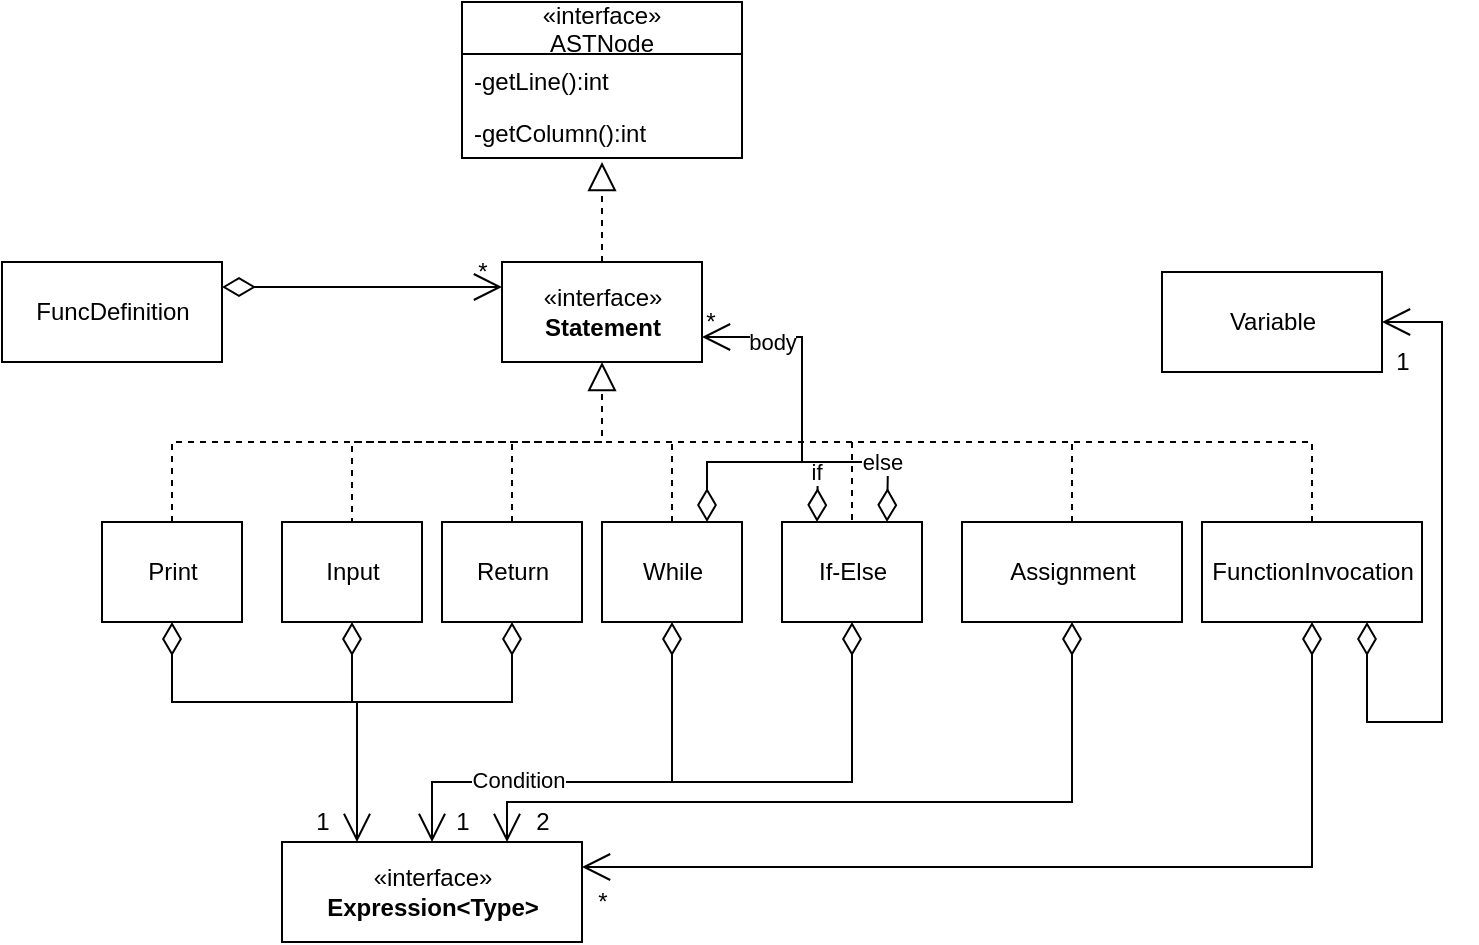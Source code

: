 <mxfile version="17.4.2" type="device"><diagram id="gVSPGIz1PMwe_ftEAjC5" name="Page-1"><mxGraphModel dx="789" dy="1578" grid="1" gridSize="10" guides="1" tooltips="1" connect="1" arrows="1" fold="1" page="1" pageScale="1" pageWidth="827" pageHeight="1169" math="0" shadow="0"><root><mxCell id="0"/><mxCell id="1" parent="0"/><mxCell id="TkAfwVdGsT7J8YaqJi54-3" value="FuncDefinition" style="html=1;" vertex="1" parent="1"><mxGeometry x="70" y="180" width="110" height="50" as="geometry"/></mxCell><mxCell id="TkAfwVdGsT7J8YaqJi54-9" value="«interface»&lt;br&gt;&lt;b&gt;Statement&lt;/b&gt;" style="html=1;" vertex="1" parent="1"><mxGeometry x="320" y="180" width="100" height="50" as="geometry"/></mxCell><mxCell id="TkAfwVdGsT7J8YaqJi54-12" value="«interface»&lt;br&gt;&lt;b&gt;Expression&amp;lt;Type&amp;gt;&lt;/b&gt;" style="html=1;" vertex="1" parent="1"><mxGeometry x="210" y="470" width="150" height="50" as="geometry"/></mxCell><mxCell id="TkAfwVdGsT7J8YaqJi54-13" value="Assignment" style="html=1;" vertex="1" parent="1"><mxGeometry x="550" y="310" width="110" height="50" as="geometry"/></mxCell><mxCell id="TkAfwVdGsT7J8YaqJi54-14" value="If-Else" style="html=1;" vertex="1" parent="1"><mxGeometry x="460" y="310" width="70" height="50" as="geometry"/></mxCell><mxCell id="TkAfwVdGsT7J8YaqJi54-15" value="While" style="html=1;" vertex="1" parent="1"><mxGeometry x="370" y="310" width="70" height="50" as="geometry"/></mxCell><mxCell id="TkAfwVdGsT7J8YaqJi54-16" value="" style="endArrow=block;dashed=1;endFill=0;endSize=12;html=1;rounded=0;entryX=0.5;entryY=1.077;entryDx=0;entryDy=0;exitX=0.5;exitY=0;exitDx=0;exitDy=0;entryPerimeter=0;" edge="1" parent="1" source="TkAfwVdGsT7J8YaqJi54-9" target="TkAfwVdGsT7J8YaqJi54-107"><mxGeometry width="160" relative="1" as="geometry"><mxPoint x="210" y="170" as="sourcePoint"/><mxPoint x="370" y="50" as="targetPoint"/></mxGeometry></mxCell><mxCell id="TkAfwVdGsT7J8YaqJi54-18" value="Return" style="html=1;" vertex="1" parent="1"><mxGeometry x="290" y="310" width="70" height="50" as="geometry"/></mxCell><mxCell id="TkAfwVdGsT7J8YaqJi54-23" value="Print" style="html=1;" vertex="1" parent="1"><mxGeometry x="120" y="310" width="70" height="50" as="geometry"/></mxCell><mxCell id="TkAfwVdGsT7J8YaqJi54-24" value="Input" style="html=1;" vertex="1" parent="1"><mxGeometry x="210" y="310" width="70" height="50" as="geometry"/></mxCell><mxCell id="TkAfwVdGsT7J8YaqJi54-26" value="" style="endArrow=block;dashed=1;endFill=0;endSize=12;html=1;rounded=0;entryX=0.5;entryY=1;entryDx=0;entryDy=0;exitX=0.5;exitY=0;exitDx=0;exitDy=0;" edge="1" parent="1" source="TkAfwVdGsT7J8YaqJi54-23" target="TkAfwVdGsT7J8YaqJi54-9"><mxGeometry width="160" relative="1" as="geometry"><mxPoint x="380" y="190" as="sourcePoint"/><mxPoint x="380" y="60" as="targetPoint"/><Array as="points"><mxPoint x="155" y="270"/><mxPoint x="370" y="270"/></Array></mxGeometry></mxCell><mxCell id="TkAfwVdGsT7J8YaqJi54-27" value="" style="endArrow=none;dashed=1;html=1;rounded=0;exitX=0.5;exitY=0;exitDx=0;exitDy=0;entryX=0.5;entryY=0;entryDx=0;entryDy=0;" edge="1" parent="1" source="TkAfwVdGsT7J8YaqJi54-35" target="TkAfwVdGsT7J8YaqJi54-24"><mxGeometry width="50" height="50" relative="1" as="geometry"><mxPoint x="725" y="310" as="sourcePoint"/><mxPoint x="190" y="330" as="targetPoint"/><Array as="points"><mxPoint x="725" y="310"/><mxPoint x="725" y="270"/><mxPoint x="245" y="270"/></Array></mxGeometry></mxCell><mxCell id="TkAfwVdGsT7J8YaqJi54-28" value="" style="endArrow=none;dashed=1;html=1;rounded=0;exitX=0.5;exitY=0;exitDx=0;exitDy=0;" edge="1" parent="1" source="TkAfwVdGsT7J8YaqJi54-18"><mxGeometry width="50" height="50" relative="1" as="geometry"><mxPoint x="140" y="380" as="sourcePoint"/><mxPoint x="325" y="270" as="targetPoint"/></mxGeometry></mxCell><mxCell id="TkAfwVdGsT7J8YaqJi54-29" value="" style="endArrow=none;dashed=1;html=1;rounded=0;entryX=0.5;entryY=0;entryDx=0;entryDy=0;" edge="1" parent="1" target="TkAfwVdGsT7J8YaqJi54-14"><mxGeometry width="50" height="50" relative="1" as="geometry"><mxPoint x="495" y="270" as="sourcePoint"/><mxPoint x="335" y="280" as="targetPoint"/></mxGeometry></mxCell><mxCell id="TkAfwVdGsT7J8YaqJi54-30" value="" style="endArrow=none;dashed=1;html=1;rounded=0;exitX=0.5;exitY=0;exitDx=0;exitDy=0;" edge="1" parent="1" source="TkAfwVdGsT7J8YaqJi54-13"><mxGeometry width="50" height="50" relative="1" as="geometry"><mxPoint x="345" y="330" as="sourcePoint"/><mxPoint x="605" y="270" as="targetPoint"/></mxGeometry></mxCell><mxCell id="TkAfwVdGsT7J8YaqJi54-31" value="" style="endArrow=none;dashed=1;html=1;rounded=0;exitX=0.5;exitY=0;exitDx=0;exitDy=0;" edge="1" parent="1" source="TkAfwVdGsT7J8YaqJi54-15"><mxGeometry width="50" height="50" relative="1" as="geometry"><mxPoint x="355" y="340" as="sourcePoint"/><mxPoint x="405" y="270" as="targetPoint"/></mxGeometry></mxCell><mxCell id="TkAfwVdGsT7J8YaqJi54-35" value="FunctionInvocation" style="html=1;" vertex="1" parent="1"><mxGeometry x="670" y="310" width="110" height="50" as="geometry"/></mxCell><mxCell id="TkAfwVdGsT7J8YaqJi54-44" value="" style="endArrow=open;html=1;endSize=12;startArrow=diamondThin;startSize=14;startFill=0;edgeStyle=orthogonalEdgeStyle;align=left;verticalAlign=bottom;rounded=0;exitX=0.5;exitY=1;exitDx=0;exitDy=0;entryX=0.25;entryY=0;entryDx=0;entryDy=0;" edge="1" parent="1" source="TkAfwVdGsT7J8YaqJi54-23" target="TkAfwVdGsT7J8YaqJi54-12"><mxGeometry x="-1" y="3" relative="1" as="geometry"><mxPoint x="210" y="450" as="sourcePoint"/><mxPoint x="370" y="450" as="targetPoint"/><Array as="points"><mxPoint x="155" y="400"/><mxPoint x="247" y="400"/></Array></mxGeometry></mxCell><mxCell id="TkAfwVdGsT7J8YaqJi54-45" value="" style="endArrow=diamondThin;endFill=0;endSize=14;html=1;rounded=0;entryX=0.5;entryY=1;entryDx=0;entryDy=0;" edge="1" parent="1" target="TkAfwVdGsT7J8YaqJi54-24"><mxGeometry width="160" relative="1" as="geometry"><mxPoint x="170" y="400" as="sourcePoint"/><mxPoint x="370" y="450" as="targetPoint"/><Array as="points"><mxPoint x="245" y="400"/><mxPoint x="245" y="390"/></Array></mxGeometry></mxCell><mxCell id="TkAfwVdGsT7J8YaqJi54-46" value="" style="endArrow=diamondThin;endFill=0;endSize=14;html=1;rounded=0;entryX=0.5;entryY=1;entryDx=0;entryDy=0;" edge="1" parent="1" target="TkAfwVdGsT7J8YaqJi54-18"><mxGeometry width="160" relative="1" as="geometry"><mxPoint x="248" y="400" as="sourcePoint"/><mxPoint x="322.5" y="365" as="targetPoint"/><Array as="points"><mxPoint x="325" y="400"/></Array></mxGeometry></mxCell><mxCell id="TkAfwVdGsT7J8YaqJi54-47" value="" style="endArrow=open;html=1;endSize=12;startArrow=diamondThin;startSize=14;startFill=0;edgeStyle=orthogonalEdgeStyle;align=left;verticalAlign=bottom;rounded=0;exitX=0.5;exitY=1;exitDx=0;exitDy=0;entryX=0.5;entryY=0;entryDx=0;entryDy=0;" edge="1" parent="1" source="TkAfwVdGsT7J8YaqJi54-15" target="TkAfwVdGsT7J8YaqJi54-12"><mxGeometry x="-1" y="3" relative="1" as="geometry"><mxPoint x="165" y="370" as="sourcePoint"/><mxPoint x="257.5" y="480" as="targetPoint"/><Array as="points"><mxPoint x="405" y="440"/><mxPoint x="285" y="440"/></Array></mxGeometry></mxCell><mxCell id="TkAfwVdGsT7J8YaqJi54-48" value="" style="endArrow=diamondThin;endFill=0;endSize=14;html=1;rounded=0;entryX=0.5;entryY=1;entryDx=0;entryDy=0;" edge="1" parent="1" target="TkAfwVdGsT7J8YaqJi54-14"><mxGeometry width="160" relative="1" as="geometry"><mxPoint x="310" y="440" as="sourcePoint"/><mxPoint x="335" y="370" as="targetPoint"/><Array as="points"><mxPoint x="495" y="440"/></Array></mxGeometry></mxCell><mxCell id="TkAfwVdGsT7J8YaqJi54-49" value="Condition" style="edgeLabel;html=1;align=center;verticalAlign=middle;resizable=0;points=[];" vertex="1" connectable="0" parent="TkAfwVdGsT7J8YaqJi54-48"><mxGeometry x="-0.864" y="1" relative="1" as="geometry"><mxPoint as="offset"/></mxGeometry></mxCell><mxCell id="TkAfwVdGsT7J8YaqJi54-50" value="1" style="text;html=1;align=center;verticalAlign=middle;resizable=0;points=[];autosize=1;strokeColor=none;fillColor=none;" vertex="1" parent="1"><mxGeometry x="290" y="450" width="20" height="20" as="geometry"/></mxCell><mxCell id="TkAfwVdGsT7J8YaqJi54-51" value="" style="endArrow=open;html=1;endSize=12;startArrow=diamondThin;startSize=14;startFill=0;edgeStyle=orthogonalEdgeStyle;align=left;verticalAlign=bottom;rounded=0;exitX=0.5;exitY=1;exitDx=0;exitDy=0;entryX=0.75;entryY=0;entryDx=0;entryDy=0;" edge="1" parent="1" source="TkAfwVdGsT7J8YaqJi54-13" target="TkAfwVdGsT7J8YaqJi54-12"><mxGeometry x="-1" y="3" relative="1" as="geometry"><mxPoint x="415" y="370" as="sourcePoint"/><mxPoint x="295" y="480" as="targetPoint"/><Array as="points"><mxPoint x="605" y="450"/><mxPoint x="323" y="450"/></Array></mxGeometry></mxCell><mxCell id="TkAfwVdGsT7J8YaqJi54-52" value="1" style="text;html=1;align=center;verticalAlign=middle;resizable=0;points=[];autosize=1;strokeColor=none;fillColor=none;" vertex="1" parent="1"><mxGeometry x="220" y="450" width="20" height="20" as="geometry"/></mxCell><mxCell id="TkAfwVdGsT7J8YaqJi54-53" value="2" style="text;html=1;align=center;verticalAlign=middle;resizable=0;points=[];autosize=1;strokeColor=none;fillColor=none;" vertex="1" parent="1"><mxGeometry x="330" y="450" width="20" height="20" as="geometry"/></mxCell><mxCell id="TkAfwVdGsT7J8YaqJi54-54" value="" style="endArrow=open;html=1;endSize=12;startArrow=diamondThin;startSize=14;startFill=0;edgeStyle=orthogonalEdgeStyle;align=left;verticalAlign=bottom;rounded=0;exitX=0.75;exitY=0;exitDx=0;exitDy=0;entryX=1;entryY=0.75;entryDx=0;entryDy=0;" edge="1" parent="1" source="TkAfwVdGsT7J8YaqJi54-15" target="TkAfwVdGsT7J8YaqJi54-9"><mxGeometry x="-1" y="3" relative="1" as="geometry"><mxPoint x="615" y="370" as="sourcePoint"/><mxPoint x="332.5" y="480" as="targetPoint"/><Array as="points"><mxPoint x="423" y="280"/><mxPoint x="470" y="280"/><mxPoint x="470" y="218"/></Array></mxGeometry></mxCell><mxCell id="TkAfwVdGsT7J8YaqJi54-55" value="body" style="edgeLabel;html=1;align=center;verticalAlign=middle;resizable=0;points=[];" vertex="1" connectable="0" parent="TkAfwVdGsT7J8YaqJi54-54"><mxGeometry x="0.622" y="1" relative="1" as="geometry"><mxPoint x="-1" y="1" as="offset"/></mxGeometry></mxCell><mxCell id="TkAfwVdGsT7J8YaqJi54-56" value="" style="endArrow=diamondThin;endFill=0;endSize=14;html=1;rounded=0;entryX=0.25;entryY=0;entryDx=0;entryDy=0;" edge="1" parent="1" target="TkAfwVdGsT7J8YaqJi54-14"><mxGeometry width="160" relative="1" as="geometry"><mxPoint x="470" y="280" as="sourcePoint"/><mxPoint x="505" y="370" as="targetPoint"/><Array as="points"><mxPoint x="478" y="280"/></Array></mxGeometry></mxCell><mxCell id="TkAfwVdGsT7J8YaqJi54-57" value="if" style="edgeLabel;html=1;align=center;verticalAlign=middle;resizable=0;points=[];" vertex="1" connectable="0" parent="TkAfwVdGsT7J8YaqJi54-56"><mxGeometry x="-0.308" y="-1" relative="1" as="geometry"><mxPoint as="offset"/></mxGeometry></mxCell><mxCell id="TkAfwVdGsT7J8YaqJi54-58" value="" style="endArrow=diamondThin;endFill=0;endSize=14;html=1;rounded=0;entryX=0.75;entryY=0;entryDx=0;entryDy=0;" edge="1" parent="1" target="TkAfwVdGsT7J8YaqJi54-14"><mxGeometry width="160" relative="1" as="geometry"><mxPoint x="470" y="280" as="sourcePoint"/><mxPoint x="487.5" y="320" as="targetPoint"/><Array as="points"><mxPoint x="513" y="280"/></Array></mxGeometry></mxCell><mxCell id="TkAfwVdGsT7J8YaqJi54-59" value="else" style="edgeLabel;html=1;align=center;verticalAlign=middle;resizable=0;points=[];" vertex="1" connectable="0" parent="TkAfwVdGsT7J8YaqJi54-58"><mxGeometry x="0.449" relative="1" as="geometry"><mxPoint x="-3" y="-10" as="offset"/></mxGeometry></mxCell><mxCell id="TkAfwVdGsT7J8YaqJi54-60" value="*" style="text;html=1;align=center;verticalAlign=middle;resizable=0;points=[];autosize=1;strokeColor=none;fillColor=none;" vertex="1" parent="1"><mxGeometry x="414" y="200" width="20" height="20" as="geometry"/></mxCell><mxCell id="TkAfwVdGsT7J8YaqJi54-96" value="" style="endArrow=open;html=1;endSize=12;startArrow=diamondThin;startSize=14;startFill=0;edgeStyle=orthogonalEdgeStyle;align=left;verticalAlign=bottom;rounded=0;entryX=0;entryY=0.25;entryDx=0;entryDy=0;exitX=1;exitY=0.25;exitDx=0;exitDy=0;" edge="1" parent="1" source="TkAfwVdGsT7J8YaqJi54-3" target="TkAfwVdGsT7J8YaqJi54-9"><mxGeometry x="-0.976" y="12" relative="1" as="geometry"><mxPoint x="280" y="150" as="sourcePoint"/><mxPoint x="172.09" y="204.9" as="targetPoint"/><Array as="points"><mxPoint x="200" y="192"/><mxPoint x="250" y="192"/></Array><mxPoint as="offset"/></mxGeometry></mxCell><mxCell id="TkAfwVdGsT7J8YaqJi54-97" value="*" style="text;html=1;align=center;verticalAlign=middle;resizable=0;points=[];autosize=1;strokeColor=none;fillColor=none;" vertex="1" parent="1"><mxGeometry x="300" y="175" width="20" height="20" as="geometry"/></mxCell><mxCell id="TkAfwVdGsT7J8YaqJi54-105" value="«interface»&#10;ASTNode" style="swimlane;fontStyle=0;childLayout=stackLayout;horizontal=1;startSize=26;fillColor=none;horizontalStack=0;resizeParent=1;resizeParentMax=0;resizeLast=0;collapsible=1;marginBottom=0;" vertex="1" parent="1"><mxGeometry x="300" y="50" width="140" height="78" as="geometry"/></mxCell><mxCell id="TkAfwVdGsT7J8YaqJi54-106" value="-getLine():int" style="text;strokeColor=none;fillColor=none;align=left;verticalAlign=top;spacingLeft=4;spacingRight=4;overflow=hidden;rotatable=0;points=[[0,0.5],[1,0.5]];portConstraint=eastwest;" vertex="1" parent="TkAfwVdGsT7J8YaqJi54-105"><mxGeometry y="26" width="140" height="26" as="geometry"/></mxCell><mxCell id="TkAfwVdGsT7J8YaqJi54-107" value="-getColumn():int" style="text;strokeColor=none;fillColor=none;align=left;verticalAlign=top;spacingLeft=4;spacingRight=4;overflow=hidden;rotatable=0;points=[[0,0.5],[1,0.5]];portConstraint=eastwest;" vertex="1" parent="TkAfwVdGsT7J8YaqJi54-105"><mxGeometry y="52" width="140" height="26" as="geometry"/></mxCell><mxCell id="TkAfwVdGsT7J8YaqJi54-140" value="" style="endArrow=open;html=1;endSize=12;startArrow=diamondThin;startSize=14;startFill=0;edgeStyle=orthogonalEdgeStyle;align=left;verticalAlign=bottom;rounded=0;exitX=0.5;exitY=1;exitDx=0;exitDy=0;entryX=1;entryY=0.25;entryDx=0;entryDy=0;" edge="1" parent="1" source="TkAfwVdGsT7J8YaqJi54-35" target="TkAfwVdGsT7J8YaqJi54-12"><mxGeometry x="-1" y="3" relative="1" as="geometry"><mxPoint x="615" y="370" as="sourcePoint"/><mxPoint x="332.5" y="480" as="targetPoint"/><Array as="points"><mxPoint x="725" y="483"/></Array></mxGeometry></mxCell><mxCell id="TkAfwVdGsT7J8YaqJi54-141" value="*" style="text;html=1;align=center;verticalAlign=middle;resizable=0;points=[];autosize=1;strokeColor=none;fillColor=none;" vertex="1" parent="1"><mxGeometry x="360" y="490" width="20" height="20" as="geometry"/></mxCell><mxCell id="TkAfwVdGsT7J8YaqJi54-143" value="Variable" style="html=1;" vertex="1" parent="1"><mxGeometry x="650" y="185" width="110" height="50" as="geometry"/></mxCell><mxCell id="TkAfwVdGsT7J8YaqJi54-144" value="" style="endArrow=open;html=1;endSize=12;startArrow=diamondThin;startSize=14;startFill=0;edgeStyle=orthogonalEdgeStyle;align=left;verticalAlign=bottom;rounded=0;exitX=0.75;exitY=1;exitDx=0;exitDy=0;entryX=1;entryY=0.5;entryDx=0;entryDy=0;" edge="1" parent="1" source="TkAfwVdGsT7J8YaqJi54-35" target="TkAfwVdGsT7J8YaqJi54-143"><mxGeometry x="-1" y="3" relative="1" as="geometry"><mxPoint x="735" y="370" as="sourcePoint"/><mxPoint x="370.0" y="492.5" as="targetPoint"/><Array as="points"><mxPoint x="752" y="410"/><mxPoint x="790" y="410"/><mxPoint x="790" y="210"/></Array></mxGeometry></mxCell><mxCell id="TkAfwVdGsT7J8YaqJi54-145" value="1" style="text;html=1;align=center;verticalAlign=middle;resizable=0;points=[];autosize=1;strokeColor=none;fillColor=none;" vertex="1" parent="1"><mxGeometry x="760" y="220" width="20" height="20" as="geometry"/></mxCell></root></mxGraphModel></diagram></mxfile>